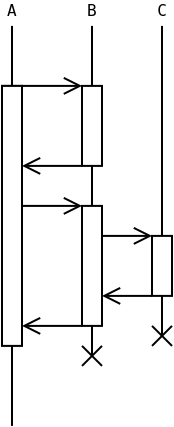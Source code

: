 <?xml version="1.0"?>
<diagram xmlns:dia="http://www.lysator.liu.se/~alla/dia/">
  <diagramdata>
    <attribute name="background">
      <color val="#ffffff"/>
    </attribute>
    <attribute name="paper">
      <composite type="paper">
        <attribute name="name">
          <string>#A4#</string>
        </attribute>
        <attribute name="tmargin">
          <real val="2.82"/>
        </attribute>
        <attribute name="bmargin">
          <real val="2.82"/>
        </attribute>
        <attribute name="lmargin">
          <real val="2.82"/>
        </attribute>
        <attribute name="rmargin">
          <real val="2.82"/>
        </attribute>
        <attribute name="is_portrait">
          <boolean val="true"/>
        </attribute>
        <attribute name="scaling">
          <real val="1"/>
        </attribute>
        <attribute name="fitto">
          <boolean val="false"/>
        </attribute>
      </composite>
    </attribute>
  </diagramdata>
  <layer name="Background" visible="true">
    <object type="Standard - Line" version="0" id="O0">
      <attribute name="obj_pos">
        <point val="5,12"/>
      </attribute>
      <attribute name="obj_bb">
        <rectangle val="4.15,11.15;8.35,12.85"/>
      </attribute>
      <attribute name="conn_endpoints">
        <point val="5,12"/>
        <point val="7.5,12"/>
      </attribute>
      <attribute name="numcp">
        <int val="1"/>
      </attribute>
      <attribute name="end_arrow">
        <enum val="1"/>
      </attribute>
      <attribute name="end_arrow_length">
        <real val="0.8"/>
      </attribute>
      <attribute name="end_arrow_width">
        <real val="0.8"/>
      </attribute>
      <connections>
        <connection handle="0" to="O15" connection="2"/>
        <connection handle="1" to="O7" connection="0"/>
      </connections>
    </object>
    <object type="Standard - Line" version="0" id="O1">
      <attribute name="obj_pos">
        <point val="7.5,15"/>
      </attribute>
      <attribute name="obj_bb">
        <rectangle val="4.15,14.15;8.35,15.85"/>
      </attribute>
      <attribute name="conn_endpoints">
        <point val="7.5,15"/>
        <point val="5,15"/>
      </attribute>
      <attribute name="numcp">
        <int val="1"/>
      </attribute>
      <attribute name="end_arrow">
        <enum val="1"/>
      </attribute>
      <attribute name="end_arrow_length">
        <real val="0.8"/>
      </attribute>
      <attribute name="end_arrow_width">
        <real val="0.8"/>
      </attribute>
      <connections>
        <connection handle="0" to="O7" connection="5"/>
        <connection handle="1" to="O15" connection="7"/>
      </connections>
    </object>
    <object type="Standard - Line" version="0" id="O2">
      <attribute name="obj_pos">
        <point val="1,4.5"/>
      </attribute>
      <attribute name="obj_bb">
        <rectangle val="0.15,3.65;4.85,5.35"/>
      </attribute>
      <attribute name="conn_endpoints">
        <point val="1,4.5"/>
        <point val="4,4.5"/>
      </attribute>
      <attribute name="numcp">
        <int val="1"/>
      </attribute>
      <attribute name="end_arrow">
        <enum val="1"/>
      </attribute>
      <attribute name="end_arrow_length">
        <real val="0.8"/>
      </attribute>
      <attribute name="end_arrow_width">
        <real val="0.8"/>
      </attribute>
      <connections>
        <connection handle="0" to="O18" connection="2"/>
        <connection handle="1" to="O12" connection="0"/>
      </connections>
    </object>
    <object type="Standard - Line" version="0" id="O3">
      <attribute name="obj_pos">
        <point val="4,8.5"/>
      </attribute>
      <attribute name="obj_bb">
        <rectangle val="0.15,7.65;4.85,9.35"/>
      </attribute>
      <attribute name="conn_endpoints">
        <point val="4,8.5"/>
        <point val="1,8.5"/>
      </attribute>
      <attribute name="numcp">
        <int val="1"/>
      </attribute>
      <attribute name="end_arrow">
        <enum val="1"/>
      </attribute>
      <attribute name="end_arrow_length">
        <real val="0.8"/>
      </attribute>
      <attribute name="end_arrow_width">
        <real val="0.8"/>
      </attribute>
      <connections>
        <connection handle="0" to="O12" connection="5"/>
        <connection handle="1" to="O18" connection="7"/>
      </connections>
    </object>
    <object type="Standard - Line" version="0" id="O4">
      <attribute name="obj_pos">
        <point val="1,10.5"/>
      </attribute>
      <attribute name="obj_bb">
        <rectangle val="0.15,9.65;4.85,11.35"/>
      </attribute>
      <attribute name="conn_endpoints">
        <point val="1,10.5"/>
        <point val="4,10.5"/>
      </attribute>
      <attribute name="numcp">
        <int val="1"/>
      </attribute>
      <attribute name="end_arrow">
        <enum val="1"/>
      </attribute>
      <attribute name="end_arrow_length">
        <real val="0.8"/>
      </attribute>
      <attribute name="end_arrow_width">
        <real val="0.8"/>
      </attribute>
      <connections>
        <connection handle="0" to="O20" connection="2"/>
        <connection handle="1" to="O16" connection="0"/>
      </connections>
    </object>
    <object type="Standard - Line" version="0" id="O5">
      <attribute name="obj_pos">
        <point val="4,16.5"/>
      </attribute>
      <attribute name="obj_bb">
        <rectangle val="0.15,15.65;4.85,17.35"/>
      </attribute>
      <attribute name="conn_endpoints">
        <point val="4,16.5"/>
        <point val="1,16.5"/>
      </attribute>
      <attribute name="numcp">
        <int val="1"/>
      </attribute>
      <attribute name="end_arrow">
        <enum val="1"/>
      </attribute>
      <attribute name="end_arrow_length">
        <real val="0.8"/>
      </attribute>
      <attribute name="end_arrow_width">
        <real val="0.8"/>
      </attribute>
      <connections>
        <connection handle="0" to="O16" connection="5"/>
        <connection handle="1" to="O20" connection="7"/>
      </connections>
    </object>
    <group>
      <group>
        <object type="Standard - Line" version="0" id="O6">
          <attribute name="obj_pos">
            <point val="8,1.5"/>
          </attribute>
          <attribute name="obj_bb">
            <rectangle val="7.95,1.45;8.05,17.05"/>
          </attribute>
          <attribute name="conn_endpoints">
            <point val="8,1.5"/>
            <point val="8,17"/>
          </attribute>
          <attribute name="numcp">
            <int val="1"/>
          </attribute>
        </object>
        <object type="Standard - Box" version="0" id="O7">
          <attribute name="obj_pos">
            <point val="7.5,12"/>
          </attribute>
          <attribute name="obj_bb">
            <rectangle val="7.45,11.95;8.55,15.05"/>
          </attribute>
          <attribute name="elem_corner">
            <point val="7.5,12"/>
          </attribute>
          <attribute name="elem_width">
            <real val="1"/>
          </attribute>
          <attribute name="elem_height">
            <real val="3"/>
          </attribute>
          <attribute name="show_background">
            <boolean val="true"/>
          </attribute>
        </object>
        <group>
          <object type="Standard - Line" version="0" id="O8">
            <attribute name="obj_pos">
              <point val="7.5,16.5"/>
            </attribute>
            <attribute name="obj_bb">
              <rectangle val="7.45,16.45;8.55,17.55"/>
            </attribute>
            <attribute name="conn_endpoints">
              <point val="7.5,16.5"/>
              <point val="8.5,17.5"/>
            </attribute>
            <attribute name="numcp">
              <int val="1"/>
            </attribute>
          </object>
          <object type="Standard - Line" version="0" id="O9">
            <attribute name="obj_pos">
              <point val="8.5,16.5"/>
            </attribute>
            <attribute name="obj_bb">
              <rectangle val="7.45,16.45;8.55,17.55"/>
            </attribute>
            <attribute name="conn_endpoints">
              <point val="8.5,16.5"/>
              <point val="7.5,17.5"/>
            </attribute>
            <attribute name="numcp">
              <int val="1"/>
            </attribute>
          </object>
        </group>
      </group>
      <object type="Standard - Text" version="0" id="O10">
        <attribute name="obj_pos">
          <point val="8,1"/>
        </attribute>
        <attribute name="obj_bb">
          <rectangle val="7.597,0.257;8.403,1.257"/>
        </attribute>
        <attribute name="text">
          <composite type="text">
            <attribute name="string">
              <string>#C#</string>
            </attribute>
            <attribute name="font">
              <font name="Courier"/>
            </attribute>
            <attribute name="height">
              <real val="1"/>
            </attribute>
            <attribute name="pos">
              <point val="8,1"/>
            </attribute>
            <attribute name="color">
              <color val="#000000"/>
            </attribute>
            <attribute name="alignment">
              <enum val="1"/>
            </attribute>
          </composite>
        </attribute>
      </object>
    </group>
    <group>
      <group>
        <object type="Standard - Line" version="0" id="O11">
          <attribute name="obj_pos">
            <point val="4.5,1.5"/>
          </attribute>
          <attribute name="obj_bb">
            <rectangle val="4.45,1.45;4.55,18.05"/>
          </attribute>
          <attribute name="conn_endpoints">
            <point val="4.5,1.5"/>
            <point val="4.5,18"/>
          </attribute>
          <attribute name="numcp">
            <int val="1"/>
          </attribute>
        </object>
        <object type="Standard - Box" version="0" id="O12">
          <attribute name="obj_pos">
            <point val="4,4.5"/>
          </attribute>
          <attribute name="obj_bb">
            <rectangle val="3.95,4.45;5.05,8.55"/>
          </attribute>
          <attribute name="elem_corner">
            <point val="4,4.5"/>
          </attribute>
          <attribute name="elem_width">
            <real val="1"/>
          </attribute>
          <attribute name="elem_height">
            <real val="4"/>
          </attribute>
          <attribute name="show_background">
            <boolean val="true"/>
          </attribute>
        </object>
        <group>
          <object type="Standard - Line" version="0" id="O13">
            <attribute name="obj_pos">
              <point val="4,17.5"/>
            </attribute>
            <attribute name="obj_bb">
              <rectangle val="3.95,17.45;5.05,18.55"/>
            </attribute>
            <attribute name="conn_endpoints">
              <point val="4,17.5"/>
              <point val="5,18.5"/>
            </attribute>
            <attribute name="numcp">
              <int val="1"/>
            </attribute>
          </object>
          <object type="Standard - Line" version="0" id="O14">
            <attribute name="obj_pos">
              <point val="5,17.5"/>
            </attribute>
            <attribute name="obj_bb">
              <rectangle val="3.95,17.45;5.05,18.55"/>
            </attribute>
            <attribute name="conn_endpoints">
              <point val="5,17.5"/>
              <point val="4,18.5"/>
            </attribute>
            <attribute name="numcp">
              <int val="1"/>
            </attribute>
          </object>
        </group>
        <object type="Standard - Box" version="0" id="O15">
          <attribute name="obj_pos">
            <point val="4,12"/>
          </attribute>
          <attribute name="obj_bb">
            <rectangle val="3.95,11.95;5.05,15.05"/>
          </attribute>
          <attribute name="elem_corner">
            <point val="4,12"/>
          </attribute>
          <attribute name="elem_width">
            <real val="1"/>
          </attribute>
          <attribute name="elem_height">
            <real val="3"/>
          </attribute>
          <attribute name="show_background">
            <boolean val="true"/>
          </attribute>
        </object>
        <object type="Standard - Box" version="0" id="O16">
          <attribute name="obj_pos">
            <point val="4,10.5"/>
          </attribute>
          <attribute name="obj_bb">
            <rectangle val="3.95,10.45;5.05,16.55"/>
          </attribute>
          <attribute name="elem_corner">
            <point val="4,10.5"/>
          </attribute>
          <attribute name="elem_width">
            <real val="1"/>
          </attribute>
          <attribute name="elem_height">
            <real val="6"/>
          </attribute>
          <attribute name="show_background">
            <boolean val="true"/>
          </attribute>
        </object>
      </group>
      <object type="Standard - Text" version="0" id="O17">
        <attribute name="obj_pos">
          <point val="4.5,1"/>
        </attribute>
        <attribute name="obj_bb">
          <rectangle val="4.097,0.257;4.903,1.257"/>
        </attribute>
        <attribute name="text">
          <composite type="text">
            <attribute name="string">
              <string>#B#</string>
            </attribute>
            <attribute name="font">
              <font name="Courier"/>
            </attribute>
            <attribute name="height">
              <real val="1"/>
            </attribute>
            <attribute name="pos">
              <point val="4.5,1"/>
            </attribute>
            <attribute name="color">
              <color val="#000000"/>
            </attribute>
            <attribute name="alignment">
              <enum val="1"/>
            </attribute>
          </composite>
        </attribute>
      </object>
    </group>
    <group>
      <group>
        <object type="Standard - Box" version="0" id="O18">
          <attribute name="obj_pos">
            <point val="0,4.5"/>
          </attribute>
          <attribute name="obj_bb">
            <rectangle val="-0.05,4.45;1.05,8.55"/>
          </attribute>
          <attribute name="elem_corner">
            <point val="0,4.5"/>
          </attribute>
          <attribute name="elem_width">
            <real val="1"/>
          </attribute>
          <attribute name="elem_height">
            <real val="4"/>
          </attribute>
          <attribute name="show_background">
            <boolean val="false"/>
          </attribute>
        </object>
        <object type="Standard - Line" version="0" id="O19">
          <attribute name="obj_pos">
            <point val="0.5,1.5"/>
          </attribute>
          <attribute name="obj_bb">
            <rectangle val="0.45,1.45;0.55,21.55"/>
          </attribute>
          <attribute name="conn_endpoints">
            <point val="0.5,1.5"/>
            <point val="0.5,21.5"/>
          </attribute>
          <attribute name="numcp">
            <int val="1"/>
          </attribute>
        </object>
        <object type="Standard - Box" version="0" id="O20">
          <attribute name="obj_pos">
            <point val="0,10.5"/>
          </attribute>
          <attribute name="obj_bb">
            <rectangle val="-0.05,10.45;1.05,16.55"/>
          </attribute>
          <attribute name="elem_corner">
            <point val="0,10.5"/>
          </attribute>
          <attribute name="elem_width">
            <real val="1"/>
          </attribute>
          <attribute name="elem_height">
            <real val="6"/>
          </attribute>
          <attribute name="show_background">
            <boolean val="true"/>
          </attribute>
        </object>
        <object type="Standard - Box" version="0" id="O21">
          <attribute name="obj_pos">
            <point val="0,4.5"/>
          </attribute>
          <attribute name="obj_bb">
            <rectangle val="-0.05,4.45;1.05,17.55"/>
          </attribute>
          <attribute name="elem_corner">
            <point val="0,4.5"/>
          </attribute>
          <attribute name="elem_width">
            <real val="1"/>
          </attribute>
          <attribute name="elem_height">
            <real val="13"/>
          </attribute>
          <attribute name="show_background">
            <boolean val="true"/>
          </attribute>
        </object>
      </group>
      <object type="Standard - Text" version="0" id="O22">
        <attribute name="obj_pos">
          <point val="0.5,1"/>
        </attribute>
        <attribute name="obj_bb">
          <rectangle val="0.097,0.257;0.903,1.257"/>
        </attribute>
        <attribute name="text">
          <composite type="text">
            <attribute name="string">
              <string>#A#</string>
            </attribute>
            <attribute name="font">
              <font name="Courier"/>
            </attribute>
            <attribute name="height">
              <real val="1"/>
            </attribute>
            <attribute name="pos">
              <point val="0.5,1"/>
            </attribute>
            <attribute name="color">
              <color val="#000000"/>
            </attribute>
            <attribute name="alignment">
              <enum val="1"/>
            </attribute>
          </composite>
        </attribute>
      </object>
    </group>
  </layer>
</diagram>
